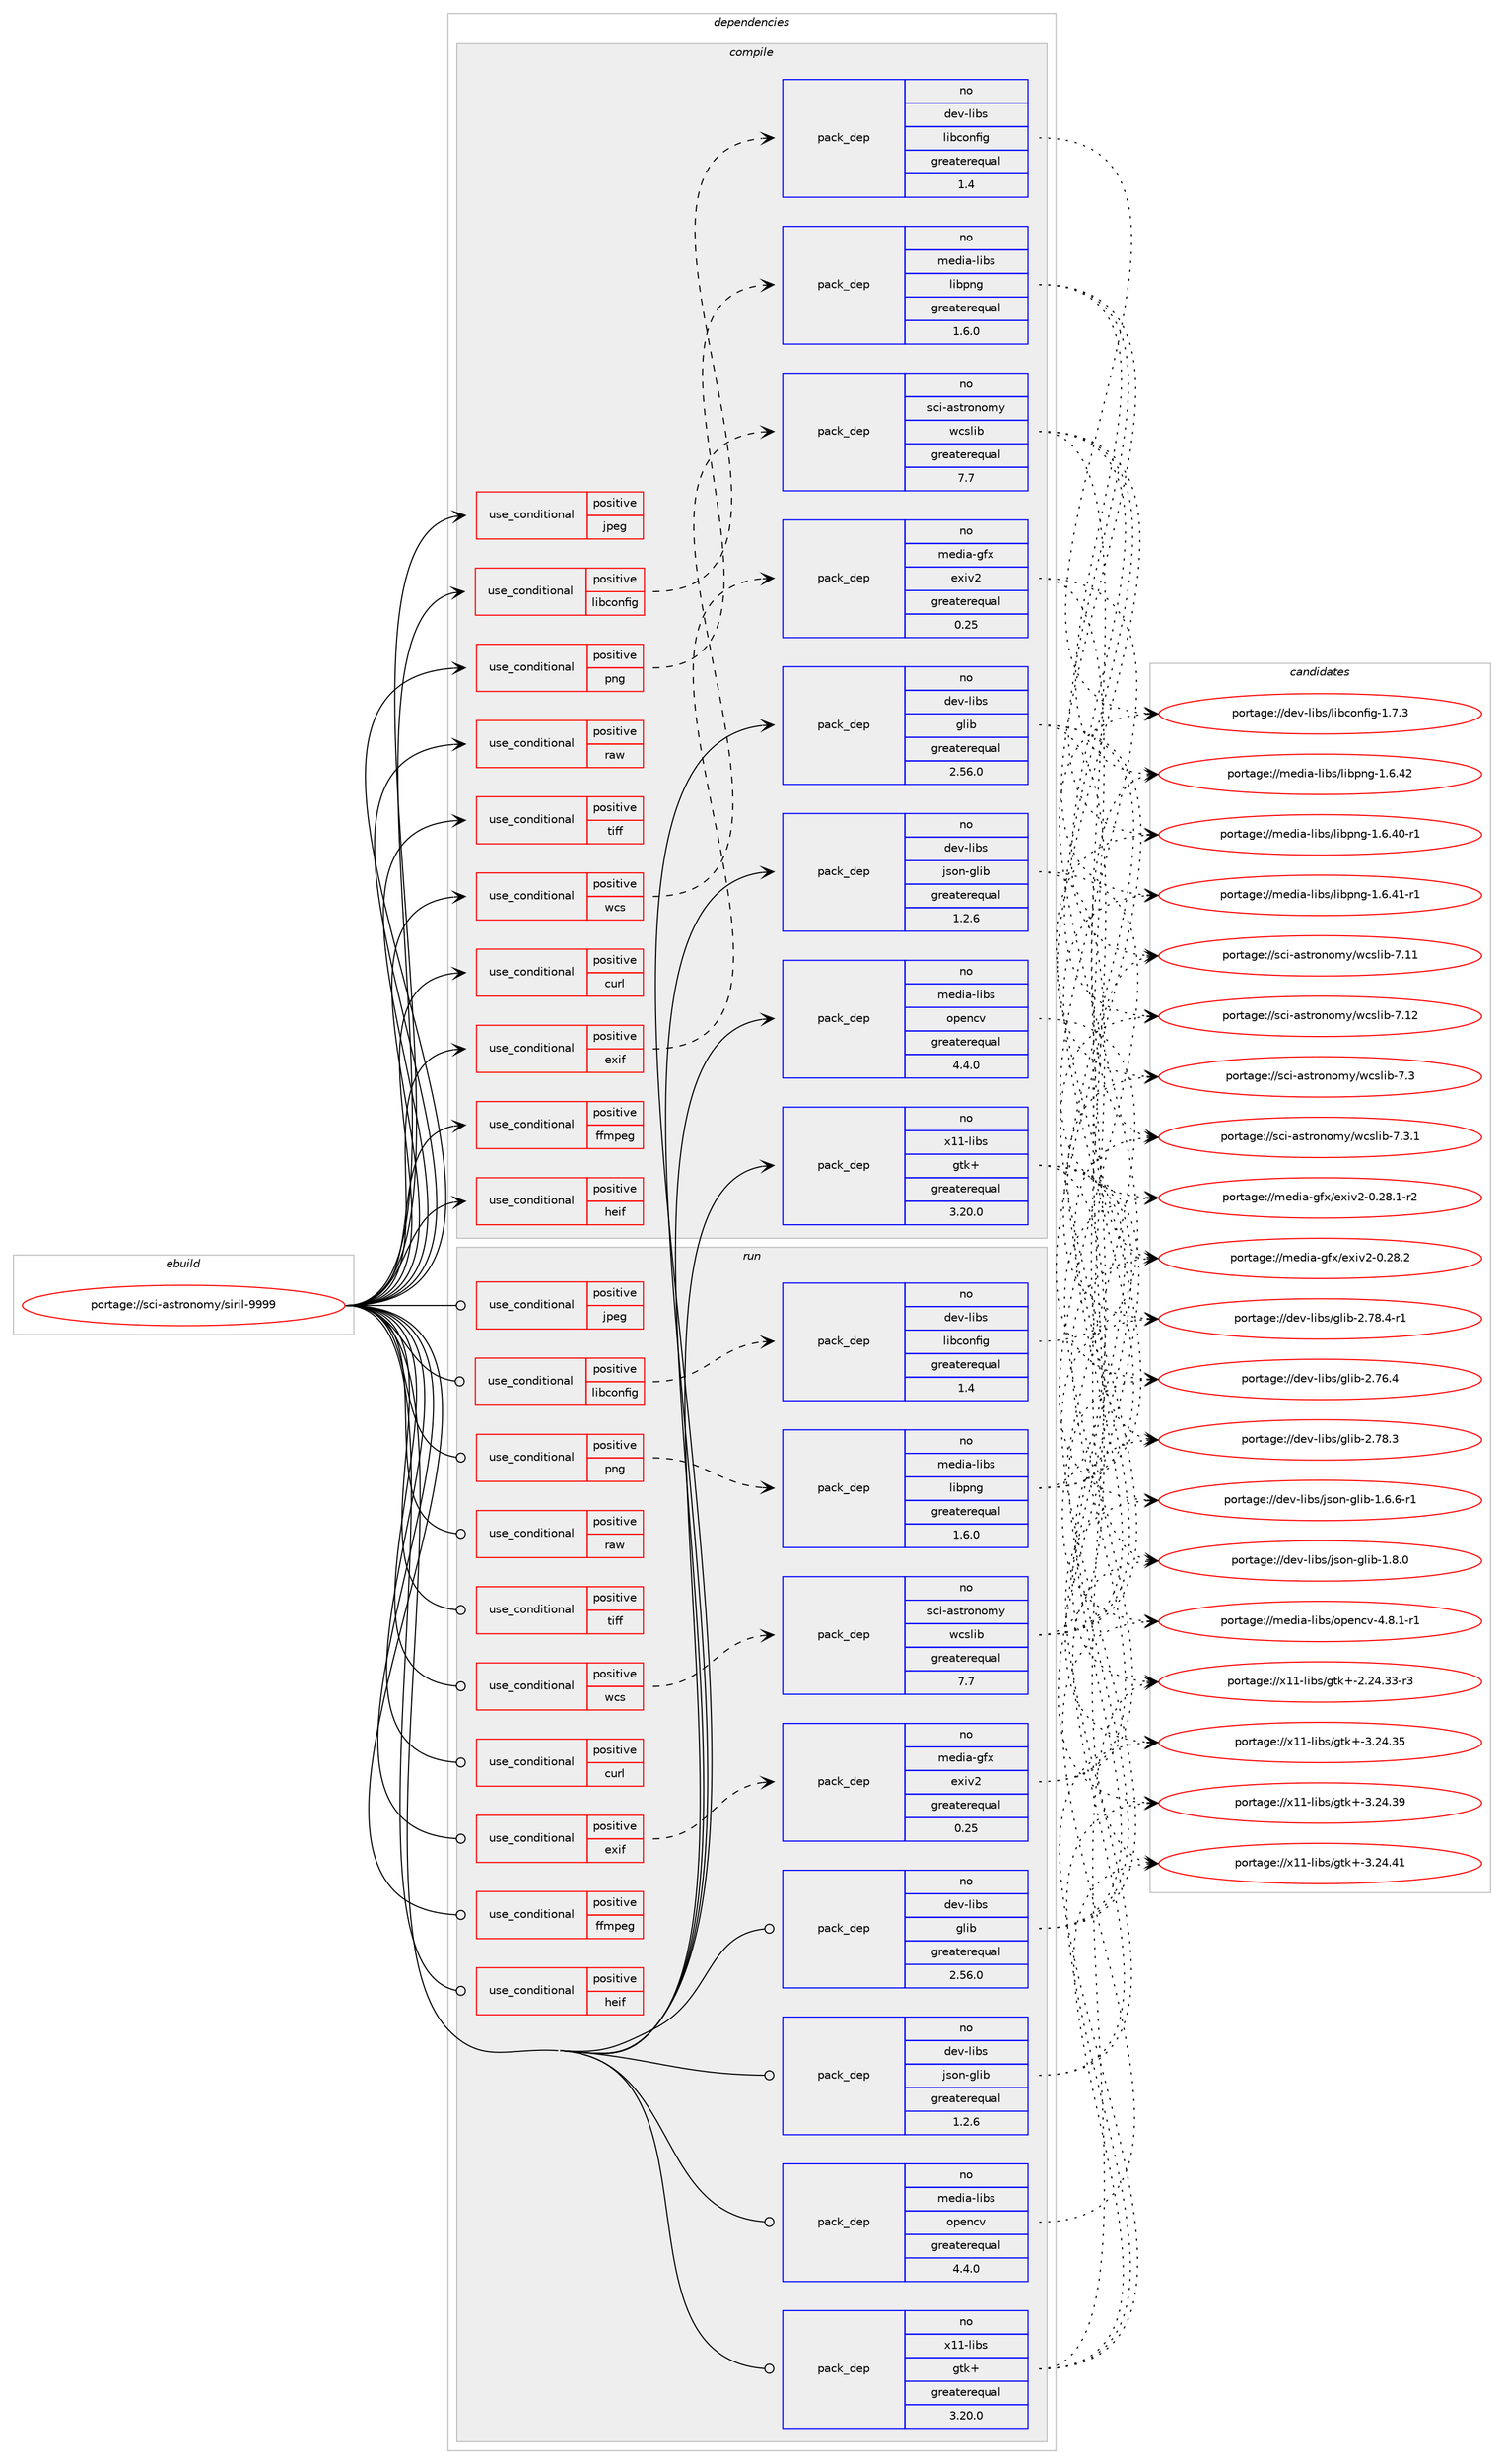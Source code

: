 digraph prolog {

# *************
# Graph options
# *************

newrank=true;
concentrate=true;
compound=true;
graph [rankdir=LR,fontname=Helvetica,fontsize=10,ranksep=1.5];#, ranksep=2.5, nodesep=0.2];
edge  [arrowhead=vee];
node  [fontname=Helvetica,fontsize=10];

# **********
# The ebuild
# **********

subgraph cluster_leftcol {
color=gray;
rank=same;
label=<<i>ebuild</i>>;
id [label="portage://sci-astronomy/siril-9999", color=red, width=4, href="../sci-astronomy/siril-9999.svg"];
}

# ****************
# The dependencies
# ****************

subgraph cluster_midcol {
color=gray;
label=<<i>dependencies</i>>;
subgraph cluster_compile {
fillcolor="#eeeeee";
style=filled;
label=<<i>compile</i>>;
subgraph cond8916 {
dependency13300 [label=<<TABLE BORDER="0" CELLBORDER="1" CELLSPACING="0" CELLPADDING="4"><TR><TD ROWSPAN="3" CELLPADDING="10">use_conditional</TD></TR><TR><TD>positive</TD></TR><TR><TD>curl</TD></TR></TABLE>>, shape=none, color=red];
# *** BEGIN UNKNOWN DEPENDENCY TYPE (TODO) ***
# dependency13300 -> package_dependency(portage://sci-astronomy/siril-9999,install,no,net-misc,curl,none,[,,],[],[])
# *** END UNKNOWN DEPENDENCY TYPE (TODO) ***

}
id:e -> dependency13300:w [weight=20,style="solid",arrowhead="vee"];
subgraph cond8917 {
dependency13301 [label=<<TABLE BORDER="0" CELLBORDER="1" CELLSPACING="0" CELLPADDING="4"><TR><TD ROWSPAN="3" CELLPADDING="10">use_conditional</TD></TR><TR><TD>positive</TD></TR><TR><TD>exif</TD></TR></TABLE>>, shape=none, color=red];
subgraph pack4255 {
dependency13302 [label=<<TABLE BORDER="0" CELLBORDER="1" CELLSPACING="0" CELLPADDING="4" WIDTH="220"><TR><TD ROWSPAN="6" CELLPADDING="30">pack_dep</TD></TR><TR><TD WIDTH="110">no</TD></TR><TR><TD>media-gfx</TD></TR><TR><TD>exiv2</TD></TR><TR><TD>greaterequal</TD></TR><TR><TD>0.25</TD></TR></TABLE>>, shape=none, color=blue];
}
dependency13301:e -> dependency13302:w [weight=20,style="dashed",arrowhead="vee"];
}
id:e -> dependency13301:w [weight=20,style="solid",arrowhead="vee"];
subgraph cond8918 {
dependency13303 [label=<<TABLE BORDER="0" CELLBORDER="1" CELLSPACING="0" CELLPADDING="4"><TR><TD ROWSPAN="3" CELLPADDING="10">use_conditional</TD></TR><TR><TD>positive</TD></TR><TR><TD>ffmpeg</TD></TR></TABLE>>, shape=none, color=red];
# *** BEGIN UNKNOWN DEPENDENCY TYPE (TODO) ***
# dependency13303 -> package_dependency(portage://sci-astronomy/siril-9999,install,no,media-video,ffmpeg,none,[,,],any_same_slot,[])
# *** END UNKNOWN DEPENDENCY TYPE (TODO) ***

}
id:e -> dependency13303:w [weight=20,style="solid",arrowhead="vee"];
subgraph cond8919 {
dependency13304 [label=<<TABLE BORDER="0" CELLBORDER="1" CELLSPACING="0" CELLPADDING="4"><TR><TD ROWSPAN="3" CELLPADDING="10">use_conditional</TD></TR><TR><TD>positive</TD></TR><TR><TD>heif</TD></TR></TABLE>>, shape=none, color=red];
# *** BEGIN UNKNOWN DEPENDENCY TYPE (TODO) ***
# dependency13304 -> package_dependency(portage://sci-astronomy/siril-9999,install,no,media-libs,libheif,none,[,,],any_same_slot,[])
# *** END UNKNOWN DEPENDENCY TYPE (TODO) ***

}
id:e -> dependency13304:w [weight=20,style="solid",arrowhead="vee"];
subgraph cond8920 {
dependency13305 [label=<<TABLE BORDER="0" CELLBORDER="1" CELLSPACING="0" CELLPADDING="4"><TR><TD ROWSPAN="3" CELLPADDING="10">use_conditional</TD></TR><TR><TD>positive</TD></TR><TR><TD>jpeg</TD></TR></TABLE>>, shape=none, color=red];
# *** BEGIN UNKNOWN DEPENDENCY TYPE (TODO) ***
# dependency13305 -> package_dependency(portage://sci-astronomy/siril-9999,install,no,media-libs,libjpeg-turbo,none,[,,],any_same_slot,[])
# *** END UNKNOWN DEPENDENCY TYPE (TODO) ***

}
id:e -> dependency13305:w [weight=20,style="solid",arrowhead="vee"];
subgraph cond8921 {
dependency13306 [label=<<TABLE BORDER="0" CELLBORDER="1" CELLSPACING="0" CELLPADDING="4"><TR><TD ROWSPAN="3" CELLPADDING="10">use_conditional</TD></TR><TR><TD>positive</TD></TR><TR><TD>libconfig</TD></TR></TABLE>>, shape=none, color=red];
subgraph pack4256 {
dependency13307 [label=<<TABLE BORDER="0" CELLBORDER="1" CELLSPACING="0" CELLPADDING="4" WIDTH="220"><TR><TD ROWSPAN="6" CELLPADDING="30">pack_dep</TD></TR><TR><TD WIDTH="110">no</TD></TR><TR><TD>dev-libs</TD></TR><TR><TD>libconfig</TD></TR><TR><TD>greaterequal</TD></TR><TR><TD>1.4</TD></TR></TABLE>>, shape=none, color=blue];
}
dependency13306:e -> dependency13307:w [weight=20,style="dashed",arrowhead="vee"];
}
id:e -> dependency13306:w [weight=20,style="solid",arrowhead="vee"];
subgraph cond8922 {
dependency13308 [label=<<TABLE BORDER="0" CELLBORDER="1" CELLSPACING="0" CELLPADDING="4"><TR><TD ROWSPAN="3" CELLPADDING="10">use_conditional</TD></TR><TR><TD>positive</TD></TR><TR><TD>png</TD></TR></TABLE>>, shape=none, color=red];
subgraph pack4257 {
dependency13309 [label=<<TABLE BORDER="0" CELLBORDER="1" CELLSPACING="0" CELLPADDING="4" WIDTH="220"><TR><TD ROWSPAN="6" CELLPADDING="30">pack_dep</TD></TR><TR><TD WIDTH="110">no</TD></TR><TR><TD>media-libs</TD></TR><TR><TD>libpng</TD></TR><TR><TD>greaterequal</TD></TR><TR><TD>1.6.0</TD></TR></TABLE>>, shape=none, color=blue];
}
dependency13308:e -> dependency13309:w [weight=20,style="dashed",arrowhead="vee"];
}
id:e -> dependency13308:w [weight=20,style="solid",arrowhead="vee"];
subgraph cond8923 {
dependency13310 [label=<<TABLE BORDER="0" CELLBORDER="1" CELLSPACING="0" CELLPADDING="4"><TR><TD ROWSPAN="3" CELLPADDING="10">use_conditional</TD></TR><TR><TD>positive</TD></TR><TR><TD>raw</TD></TR></TABLE>>, shape=none, color=red];
# *** BEGIN UNKNOWN DEPENDENCY TYPE (TODO) ***
# dependency13310 -> package_dependency(portage://sci-astronomy/siril-9999,install,no,media-libs,libraw,none,[,,],any_same_slot,[])
# *** END UNKNOWN DEPENDENCY TYPE (TODO) ***

}
id:e -> dependency13310:w [weight=20,style="solid",arrowhead="vee"];
subgraph cond8924 {
dependency13311 [label=<<TABLE BORDER="0" CELLBORDER="1" CELLSPACING="0" CELLPADDING="4"><TR><TD ROWSPAN="3" CELLPADDING="10">use_conditional</TD></TR><TR><TD>positive</TD></TR><TR><TD>tiff</TD></TR></TABLE>>, shape=none, color=red];
# *** BEGIN UNKNOWN DEPENDENCY TYPE (TODO) ***
# dependency13311 -> package_dependency(portage://sci-astronomy/siril-9999,install,no,media-libs,tiff,none,[,,],any_same_slot,[])
# *** END UNKNOWN DEPENDENCY TYPE (TODO) ***

}
id:e -> dependency13311:w [weight=20,style="solid",arrowhead="vee"];
subgraph cond8925 {
dependency13312 [label=<<TABLE BORDER="0" CELLBORDER="1" CELLSPACING="0" CELLPADDING="4"><TR><TD ROWSPAN="3" CELLPADDING="10">use_conditional</TD></TR><TR><TD>positive</TD></TR><TR><TD>wcs</TD></TR></TABLE>>, shape=none, color=red];
subgraph pack4258 {
dependency13313 [label=<<TABLE BORDER="0" CELLBORDER="1" CELLSPACING="0" CELLPADDING="4" WIDTH="220"><TR><TD ROWSPAN="6" CELLPADDING="30">pack_dep</TD></TR><TR><TD WIDTH="110">no</TD></TR><TR><TD>sci-astronomy</TD></TR><TR><TD>wcslib</TD></TR><TR><TD>greaterequal</TD></TR><TR><TD>7.7</TD></TR></TABLE>>, shape=none, color=blue];
}
dependency13312:e -> dependency13313:w [weight=20,style="dashed",arrowhead="vee"];
}
id:e -> dependency13312:w [weight=20,style="solid",arrowhead="vee"];
subgraph pack4259 {
dependency13314 [label=<<TABLE BORDER="0" CELLBORDER="1" CELLSPACING="0" CELLPADDING="4" WIDTH="220"><TR><TD ROWSPAN="6" CELLPADDING="30">pack_dep</TD></TR><TR><TD WIDTH="110">no</TD></TR><TR><TD>dev-libs</TD></TR><TR><TD>glib</TD></TR><TR><TD>greaterequal</TD></TR><TR><TD>2.56.0</TD></TR></TABLE>>, shape=none, color=blue];
}
id:e -> dependency13314:w [weight=20,style="solid",arrowhead="vee"];
subgraph pack4260 {
dependency13315 [label=<<TABLE BORDER="0" CELLBORDER="1" CELLSPACING="0" CELLPADDING="4" WIDTH="220"><TR><TD ROWSPAN="6" CELLPADDING="30">pack_dep</TD></TR><TR><TD WIDTH="110">no</TD></TR><TR><TD>dev-libs</TD></TR><TR><TD>json-glib</TD></TR><TR><TD>greaterequal</TD></TR><TR><TD>1.2.6</TD></TR></TABLE>>, shape=none, color=blue];
}
id:e -> dependency13315:w [weight=20,style="solid",arrowhead="vee"];
# *** BEGIN UNKNOWN DEPENDENCY TYPE (TODO) ***
# id -> package_dependency(portage://sci-astronomy/siril-9999,install,no,media-libs,librtprocess,none,[,,],[],[])
# *** END UNKNOWN DEPENDENCY TYPE (TODO) ***

subgraph pack4261 {
dependency13316 [label=<<TABLE BORDER="0" CELLBORDER="1" CELLSPACING="0" CELLPADDING="4" WIDTH="220"><TR><TD ROWSPAN="6" CELLPADDING="30">pack_dep</TD></TR><TR><TD WIDTH="110">no</TD></TR><TR><TD>media-libs</TD></TR><TR><TD>opencv</TD></TR><TR><TD>greaterequal</TD></TR><TR><TD>4.4.0</TD></TR></TABLE>>, shape=none, color=blue];
}
id:e -> dependency13316:w [weight=20,style="solid",arrowhead="vee"];
# *** BEGIN UNKNOWN DEPENDENCY TYPE (TODO) ***
# id -> package_dependency(portage://sci-astronomy/siril-9999,install,no,sci-libs,cfitsio,none,[,,],any_same_slot,[])
# *** END UNKNOWN DEPENDENCY TYPE (TODO) ***

# *** BEGIN UNKNOWN DEPENDENCY TYPE (TODO) ***
# id -> package_dependency(portage://sci-astronomy/siril-9999,install,no,sci-libs,fftw,none,[,,],[slot(3.0),equal],[])
# *** END UNKNOWN DEPENDENCY TYPE (TODO) ***

# *** BEGIN UNKNOWN DEPENDENCY TYPE (TODO) ***
# id -> package_dependency(portage://sci-astronomy/siril-9999,install,no,sci-libs,gsl,none,[,,],any_same_slot,[])
# *** END UNKNOWN DEPENDENCY TYPE (TODO) ***

# *** BEGIN UNKNOWN DEPENDENCY TYPE (TODO) ***
# id -> package_dependency(portage://sci-astronomy/siril-9999,install,no,x11-libs,cairo,none,[,,],[],[])
# *** END UNKNOWN DEPENDENCY TYPE (TODO) ***

# *** BEGIN UNKNOWN DEPENDENCY TYPE (TODO) ***
# id -> package_dependency(portage://sci-astronomy/siril-9999,install,no,x11-libs,gdk-pixbuf,none,[,,],[slot(2)],[])
# *** END UNKNOWN DEPENDENCY TYPE (TODO) ***

subgraph pack4262 {
dependency13317 [label=<<TABLE BORDER="0" CELLBORDER="1" CELLSPACING="0" CELLPADDING="4" WIDTH="220"><TR><TD ROWSPAN="6" CELLPADDING="30">pack_dep</TD></TR><TR><TD WIDTH="110">no</TD></TR><TR><TD>x11-libs</TD></TR><TR><TD>gtk+</TD></TR><TR><TD>greaterequal</TD></TR><TR><TD>3.20.0</TD></TR></TABLE>>, shape=none, color=blue];
}
id:e -> dependency13317:w [weight=20,style="solid",arrowhead="vee"];
# *** BEGIN UNKNOWN DEPENDENCY TYPE (TODO) ***
# id -> package_dependency(portage://sci-astronomy/siril-9999,install,no,x11-libs,pango,none,[,,],[],[])
# *** END UNKNOWN DEPENDENCY TYPE (TODO) ***

}
subgraph cluster_compileandrun {
fillcolor="#eeeeee";
style=filled;
label=<<i>compile and run</i>>;
}
subgraph cluster_run {
fillcolor="#eeeeee";
style=filled;
label=<<i>run</i>>;
subgraph cond8926 {
dependency13318 [label=<<TABLE BORDER="0" CELLBORDER="1" CELLSPACING="0" CELLPADDING="4"><TR><TD ROWSPAN="3" CELLPADDING="10">use_conditional</TD></TR><TR><TD>positive</TD></TR><TR><TD>curl</TD></TR></TABLE>>, shape=none, color=red];
# *** BEGIN UNKNOWN DEPENDENCY TYPE (TODO) ***
# dependency13318 -> package_dependency(portage://sci-astronomy/siril-9999,run,no,net-misc,curl,none,[,,],[],[])
# *** END UNKNOWN DEPENDENCY TYPE (TODO) ***

}
id:e -> dependency13318:w [weight=20,style="solid",arrowhead="odot"];
subgraph cond8927 {
dependency13319 [label=<<TABLE BORDER="0" CELLBORDER="1" CELLSPACING="0" CELLPADDING="4"><TR><TD ROWSPAN="3" CELLPADDING="10">use_conditional</TD></TR><TR><TD>positive</TD></TR><TR><TD>exif</TD></TR></TABLE>>, shape=none, color=red];
subgraph pack4263 {
dependency13320 [label=<<TABLE BORDER="0" CELLBORDER="1" CELLSPACING="0" CELLPADDING="4" WIDTH="220"><TR><TD ROWSPAN="6" CELLPADDING="30">pack_dep</TD></TR><TR><TD WIDTH="110">no</TD></TR><TR><TD>media-gfx</TD></TR><TR><TD>exiv2</TD></TR><TR><TD>greaterequal</TD></TR><TR><TD>0.25</TD></TR></TABLE>>, shape=none, color=blue];
}
dependency13319:e -> dependency13320:w [weight=20,style="dashed",arrowhead="vee"];
}
id:e -> dependency13319:w [weight=20,style="solid",arrowhead="odot"];
subgraph cond8928 {
dependency13321 [label=<<TABLE BORDER="0" CELLBORDER="1" CELLSPACING="0" CELLPADDING="4"><TR><TD ROWSPAN="3" CELLPADDING="10">use_conditional</TD></TR><TR><TD>positive</TD></TR><TR><TD>ffmpeg</TD></TR></TABLE>>, shape=none, color=red];
# *** BEGIN UNKNOWN DEPENDENCY TYPE (TODO) ***
# dependency13321 -> package_dependency(portage://sci-astronomy/siril-9999,run,no,media-video,ffmpeg,none,[,,],any_same_slot,[])
# *** END UNKNOWN DEPENDENCY TYPE (TODO) ***

}
id:e -> dependency13321:w [weight=20,style="solid",arrowhead="odot"];
subgraph cond8929 {
dependency13322 [label=<<TABLE BORDER="0" CELLBORDER="1" CELLSPACING="0" CELLPADDING="4"><TR><TD ROWSPAN="3" CELLPADDING="10">use_conditional</TD></TR><TR><TD>positive</TD></TR><TR><TD>heif</TD></TR></TABLE>>, shape=none, color=red];
# *** BEGIN UNKNOWN DEPENDENCY TYPE (TODO) ***
# dependency13322 -> package_dependency(portage://sci-astronomy/siril-9999,run,no,media-libs,libheif,none,[,,],any_same_slot,[])
# *** END UNKNOWN DEPENDENCY TYPE (TODO) ***

}
id:e -> dependency13322:w [weight=20,style="solid",arrowhead="odot"];
subgraph cond8930 {
dependency13323 [label=<<TABLE BORDER="0" CELLBORDER="1" CELLSPACING="0" CELLPADDING="4"><TR><TD ROWSPAN="3" CELLPADDING="10">use_conditional</TD></TR><TR><TD>positive</TD></TR><TR><TD>jpeg</TD></TR></TABLE>>, shape=none, color=red];
# *** BEGIN UNKNOWN DEPENDENCY TYPE (TODO) ***
# dependency13323 -> package_dependency(portage://sci-astronomy/siril-9999,run,no,media-libs,libjpeg-turbo,none,[,,],any_same_slot,[])
# *** END UNKNOWN DEPENDENCY TYPE (TODO) ***

}
id:e -> dependency13323:w [weight=20,style="solid",arrowhead="odot"];
subgraph cond8931 {
dependency13324 [label=<<TABLE BORDER="0" CELLBORDER="1" CELLSPACING="0" CELLPADDING="4"><TR><TD ROWSPAN="3" CELLPADDING="10">use_conditional</TD></TR><TR><TD>positive</TD></TR><TR><TD>libconfig</TD></TR></TABLE>>, shape=none, color=red];
subgraph pack4264 {
dependency13325 [label=<<TABLE BORDER="0" CELLBORDER="1" CELLSPACING="0" CELLPADDING="4" WIDTH="220"><TR><TD ROWSPAN="6" CELLPADDING="30">pack_dep</TD></TR><TR><TD WIDTH="110">no</TD></TR><TR><TD>dev-libs</TD></TR><TR><TD>libconfig</TD></TR><TR><TD>greaterequal</TD></TR><TR><TD>1.4</TD></TR></TABLE>>, shape=none, color=blue];
}
dependency13324:e -> dependency13325:w [weight=20,style="dashed",arrowhead="vee"];
}
id:e -> dependency13324:w [weight=20,style="solid",arrowhead="odot"];
subgraph cond8932 {
dependency13326 [label=<<TABLE BORDER="0" CELLBORDER="1" CELLSPACING="0" CELLPADDING="4"><TR><TD ROWSPAN="3" CELLPADDING="10">use_conditional</TD></TR><TR><TD>positive</TD></TR><TR><TD>png</TD></TR></TABLE>>, shape=none, color=red];
subgraph pack4265 {
dependency13327 [label=<<TABLE BORDER="0" CELLBORDER="1" CELLSPACING="0" CELLPADDING="4" WIDTH="220"><TR><TD ROWSPAN="6" CELLPADDING="30">pack_dep</TD></TR><TR><TD WIDTH="110">no</TD></TR><TR><TD>media-libs</TD></TR><TR><TD>libpng</TD></TR><TR><TD>greaterequal</TD></TR><TR><TD>1.6.0</TD></TR></TABLE>>, shape=none, color=blue];
}
dependency13326:e -> dependency13327:w [weight=20,style="dashed",arrowhead="vee"];
}
id:e -> dependency13326:w [weight=20,style="solid",arrowhead="odot"];
subgraph cond8933 {
dependency13328 [label=<<TABLE BORDER="0" CELLBORDER="1" CELLSPACING="0" CELLPADDING="4"><TR><TD ROWSPAN="3" CELLPADDING="10">use_conditional</TD></TR><TR><TD>positive</TD></TR><TR><TD>raw</TD></TR></TABLE>>, shape=none, color=red];
# *** BEGIN UNKNOWN DEPENDENCY TYPE (TODO) ***
# dependency13328 -> package_dependency(portage://sci-astronomy/siril-9999,run,no,media-libs,libraw,none,[,,],any_same_slot,[])
# *** END UNKNOWN DEPENDENCY TYPE (TODO) ***

}
id:e -> dependency13328:w [weight=20,style="solid",arrowhead="odot"];
subgraph cond8934 {
dependency13329 [label=<<TABLE BORDER="0" CELLBORDER="1" CELLSPACING="0" CELLPADDING="4"><TR><TD ROWSPAN="3" CELLPADDING="10">use_conditional</TD></TR><TR><TD>positive</TD></TR><TR><TD>tiff</TD></TR></TABLE>>, shape=none, color=red];
# *** BEGIN UNKNOWN DEPENDENCY TYPE (TODO) ***
# dependency13329 -> package_dependency(portage://sci-astronomy/siril-9999,run,no,media-libs,tiff,none,[,,],any_same_slot,[])
# *** END UNKNOWN DEPENDENCY TYPE (TODO) ***

}
id:e -> dependency13329:w [weight=20,style="solid",arrowhead="odot"];
subgraph cond8935 {
dependency13330 [label=<<TABLE BORDER="0" CELLBORDER="1" CELLSPACING="0" CELLPADDING="4"><TR><TD ROWSPAN="3" CELLPADDING="10">use_conditional</TD></TR><TR><TD>positive</TD></TR><TR><TD>wcs</TD></TR></TABLE>>, shape=none, color=red];
subgraph pack4266 {
dependency13331 [label=<<TABLE BORDER="0" CELLBORDER="1" CELLSPACING="0" CELLPADDING="4" WIDTH="220"><TR><TD ROWSPAN="6" CELLPADDING="30">pack_dep</TD></TR><TR><TD WIDTH="110">no</TD></TR><TR><TD>sci-astronomy</TD></TR><TR><TD>wcslib</TD></TR><TR><TD>greaterequal</TD></TR><TR><TD>7.7</TD></TR></TABLE>>, shape=none, color=blue];
}
dependency13330:e -> dependency13331:w [weight=20,style="dashed",arrowhead="vee"];
}
id:e -> dependency13330:w [weight=20,style="solid",arrowhead="odot"];
subgraph pack4267 {
dependency13332 [label=<<TABLE BORDER="0" CELLBORDER="1" CELLSPACING="0" CELLPADDING="4" WIDTH="220"><TR><TD ROWSPAN="6" CELLPADDING="30">pack_dep</TD></TR><TR><TD WIDTH="110">no</TD></TR><TR><TD>dev-libs</TD></TR><TR><TD>glib</TD></TR><TR><TD>greaterequal</TD></TR><TR><TD>2.56.0</TD></TR></TABLE>>, shape=none, color=blue];
}
id:e -> dependency13332:w [weight=20,style="solid",arrowhead="odot"];
subgraph pack4268 {
dependency13333 [label=<<TABLE BORDER="0" CELLBORDER="1" CELLSPACING="0" CELLPADDING="4" WIDTH="220"><TR><TD ROWSPAN="6" CELLPADDING="30">pack_dep</TD></TR><TR><TD WIDTH="110">no</TD></TR><TR><TD>dev-libs</TD></TR><TR><TD>json-glib</TD></TR><TR><TD>greaterequal</TD></TR><TR><TD>1.2.6</TD></TR></TABLE>>, shape=none, color=blue];
}
id:e -> dependency13333:w [weight=20,style="solid",arrowhead="odot"];
# *** BEGIN UNKNOWN DEPENDENCY TYPE (TODO) ***
# id -> package_dependency(portage://sci-astronomy/siril-9999,run,no,media-libs,librtprocess,none,[,,],[],[])
# *** END UNKNOWN DEPENDENCY TYPE (TODO) ***

subgraph pack4269 {
dependency13334 [label=<<TABLE BORDER="0" CELLBORDER="1" CELLSPACING="0" CELLPADDING="4" WIDTH="220"><TR><TD ROWSPAN="6" CELLPADDING="30">pack_dep</TD></TR><TR><TD WIDTH="110">no</TD></TR><TR><TD>media-libs</TD></TR><TR><TD>opencv</TD></TR><TR><TD>greaterequal</TD></TR><TR><TD>4.4.0</TD></TR></TABLE>>, shape=none, color=blue];
}
id:e -> dependency13334:w [weight=20,style="solid",arrowhead="odot"];
# *** BEGIN UNKNOWN DEPENDENCY TYPE (TODO) ***
# id -> package_dependency(portage://sci-astronomy/siril-9999,run,no,sci-libs,cfitsio,none,[,,],any_same_slot,[])
# *** END UNKNOWN DEPENDENCY TYPE (TODO) ***

# *** BEGIN UNKNOWN DEPENDENCY TYPE (TODO) ***
# id -> package_dependency(portage://sci-astronomy/siril-9999,run,no,sci-libs,fftw,none,[,,],[slot(3.0),equal],[])
# *** END UNKNOWN DEPENDENCY TYPE (TODO) ***

# *** BEGIN UNKNOWN DEPENDENCY TYPE (TODO) ***
# id -> package_dependency(portage://sci-astronomy/siril-9999,run,no,sci-libs,gsl,none,[,,],any_same_slot,[])
# *** END UNKNOWN DEPENDENCY TYPE (TODO) ***

# *** BEGIN UNKNOWN DEPENDENCY TYPE (TODO) ***
# id -> package_dependency(portage://sci-astronomy/siril-9999,run,no,x11-libs,cairo,none,[,,],[],[])
# *** END UNKNOWN DEPENDENCY TYPE (TODO) ***

# *** BEGIN UNKNOWN DEPENDENCY TYPE (TODO) ***
# id -> package_dependency(portage://sci-astronomy/siril-9999,run,no,x11-libs,gdk-pixbuf,none,[,,],[slot(2)],[])
# *** END UNKNOWN DEPENDENCY TYPE (TODO) ***

subgraph pack4270 {
dependency13335 [label=<<TABLE BORDER="0" CELLBORDER="1" CELLSPACING="0" CELLPADDING="4" WIDTH="220"><TR><TD ROWSPAN="6" CELLPADDING="30">pack_dep</TD></TR><TR><TD WIDTH="110">no</TD></TR><TR><TD>x11-libs</TD></TR><TR><TD>gtk+</TD></TR><TR><TD>greaterequal</TD></TR><TR><TD>3.20.0</TD></TR></TABLE>>, shape=none, color=blue];
}
id:e -> dependency13335:w [weight=20,style="solid",arrowhead="odot"];
# *** BEGIN UNKNOWN DEPENDENCY TYPE (TODO) ***
# id -> package_dependency(portage://sci-astronomy/siril-9999,run,no,x11-libs,pango,none,[,,],[],[])
# *** END UNKNOWN DEPENDENCY TYPE (TODO) ***

}
}

# **************
# The candidates
# **************

subgraph cluster_choices {
rank=same;
color=gray;
label=<<i>candidates</i>>;

subgraph choice4255 {
color=black;
nodesep=1;
choice10910110010597451031021204710112010511850454846505646494511450 [label="portage://media-gfx/exiv2-0.28.1-r2", color=red, width=4,href="../media-gfx/exiv2-0.28.1-r2.svg"];
choice1091011001059745103102120471011201051185045484650564650 [label="portage://media-gfx/exiv2-0.28.2", color=red, width=4,href="../media-gfx/exiv2-0.28.2.svg"];
dependency13302:e -> choice10910110010597451031021204710112010511850454846505646494511450:w [style=dotted,weight="100"];
dependency13302:e -> choice1091011001059745103102120471011201051185045484650564650:w [style=dotted,weight="100"];
}
subgraph choice4256 {
color=black;
nodesep=1;
choice1001011184510810598115471081059899111110102105103454946554651 [label="portage://dev-libs/libconfig-1.7.3", color=red, width=4,href="../dev-libs/libconfig-1.7.3.svg"];
dependency13307:e -> choice1001011184510810598115471081059899111110102105103454946554651:w [style=dotted,weight="100"];
}
subgraph choice4257 {
color=black;
nodesep=1;
choice1091011001059745108105981154710810598112110103454946544652484511449 [label="portage://media-libs/libpng-1.6.40-r1", color=red, width=4,href="../media-libs/libpng-1.6.40-r1.svg"];
choice1091011001059745108105981154710810598112110103454946544652494511449 [label="portage://media-libs/libpng-1.6.41-r1", color=red, width=4,href="../media-libs/libpng-1.6.41-r1.svg"];
choice109101100105974510810598115471081059811211010345494654465250 [label="portage://media-libs/libpng-1.6.42", color=red, width=4,href="../media-libs/libpng-1.6.42.svg"];
dependency13309:e -> choice1091011001059745108105981154710810598112110103454946544652484511449:w [style=dotted,weight="100"];
dependency13309:e -> choice1091011001059745108105981154710810598112110103454946544652494511449:w [style=dotted,weight="100"];
dependency13309:e -> choice109101100105974510810598115471081059811211010345494654465250:w [style=dotted,weight="100"];
}
subgraph choice4258 {
color=black;
nodesep=1;
choice1159910545971151161141111101111091214711999115108105984555464949 [label="portage://sci-astronomy/wcslib-7.11", color=red, width=4,href="../sci-astronomy/wcslib-7.11.svg"];
choice1159910545971151161141111101111091214711999115108105984555464950 [label="portage://sci-astronomy/wcslib-7.12", color=red, width=4,href="../sci-astronomy/wcslib-7.12.svg"];
choice11599105459711511611411111011110912147119991151081059845554651 [label="portage://sci-astronomy/wcslib-7.3", color=red, width=4,href="../sci-astronomy/wcslib-7.3.svg"];
choice115991054597115116114111110111109121471199911510810598455546514649 [label="portage://sci-astronomy/wcslib-7.3.1", color=red, width=4,href="../sci-astronomy/wcslib-7.3.1.svg"];
dependency13313:e -> choice1159910545971151161141111101111091214711999115108105984555464949:w [style=dotted,weight="100"];
dependency13313:e -> choice1159910545971151161141111101111091214711999115108105984555464950:w [style=dotted,weight="100"];
dependency13313:e -> choice11599105459711511611411111011110912147119991151081059845554651:w [style=dotted,weight="100"];
dependency13313:e -> choice115991054597115116114111110111109121471199911510810598455546514649:w [style=dotted,weight="100"];
}
subgraph choice4259 {
color=black;
nodesep=1;
choice1001011184510810598115471031081059845504655544652 [label="portage://dev-libs/glib-2.76.4", color=red, width=4,href="../dev-libs/glib-2.76.4.svg"];
choice1001011184510810598115471031081059845504655564651 [label="portage://dev-libs/glib-2.78.3", color=red, width=4,href="../dev-libs/glib-2.78.3.svg"];
choice10010111845108105981154710310810598455046555646524511449 [label="portage://dev-libs/glib-2.78.4-r1", color=red, width=4,href="../dev-libs/glib-2.78.4-r1.svg"];
dependency13314:e -> choice1001011184510810598115471031081059845504655544652:w [style=dotted,weight="100"];
dependency13314:e -> choice1001011184510810598115471031081059845504655564651:w [style=dotted,weight="100"];
dependency13314:e -> choice10010111845108105981154710310810598455046555646524511449:w [style=dotted,weight="100"];
}
subgraph choice4260 {
color=black;
nodesep=1;
choice10010111845108105981154710611511111045103108105984549465446544511449 [label="portage://dev-libs/json-glib-1.6.6-r1", color=red, width=4,href="../dev-libs/json-glib-1.6.6-r1.svg"];
choice1001011184510810598115471061151111104510310810598454946564648 [label="portage://dev-libs/json-glib-1.8.0", color=red, width=4,href="../dev-libs/json-glib-1.8.0.svg"];
dependency13315:e -> choice10010111845108105981154710611511111045103108105984549465446544511449:w [style=dotted,weight="100"];
dependency13315:e -> choice1001011184510810598115471061151111104510310810598454946564648:w [style=dotted,weight="100"];
}
subgraph choice4261 {
color=black;
nodesep=1;
choice10910110010597451081059811547111112101110991184552465646494511449 [label="portage://media-libs/opencv-4.8.1-r1", color=red, width=4,href="../media-libs/opencv-4.8.1-r1.svg"];
dependency13316:e -> choice10910110010597451081059811547111112101110991184552465646494511449:w [style=dotted,weight="100"];
}
subgraph choice4262 {
color=black;
nodesep=1;
choice12049494510810598115471031161074345504650524651514511451 [label="portage://x11-libs/gtk+-2.24.33-r3", color=red, width=4,href="../x11-libs/gtk+-2.24.33-r3.svg"];
choice1204949451081059811547103116107434551465052465153 [label="portage://x11-libs/gtk+-3.24.35", color=red, width=4,href="../x11-libs/gtk+-3.24.35.svg"];
choice1204949451081059811547103116107434551465052465157 [label="portage://x11-libs/gtk+-3.24.39", color=red, width=4,href="../x11-libs/gtk+-3.24.39.svg"];
choice1204949451081059811547103116107434551465052465249 [label="portage://x11-libs/gtk+-3.24.41", color=red, width=4,href="../x11-libs/gtk+-3.24.41.svg"];
dependency13317:e -> choice12049494510810598115471031161074345504650524651514511451:w [style=dotted,weight="100"];
dependency13317:e -> choice1204949451081059811547103116107434551465052465153:w [style=dotted,weight="100"];
dependency13317:e -> choice1204949451081059811547103116107434551465052465157:w [style=dotted,weight="100"];
dependency13317:e -> choice1204949451081059811547103116107434551465052465249:w [style=dotted,weight="100"];
}
subgraph choice4263 {
color=black;
nodesep=1;
choice10910110010597451031021204710112010511850454846505646494511450 [label="portage://media-gfx/exiv2-0.28.1-r2", color=red, width=4,href="../media-gfx/exiv2-0.28.1-r2.svg"];
choice1091011001059745103102120471011201051185045484650564650 [label="portage://media-gfx/exiv2-0.28.2", color=red, width=4,href="../media-gfx/exiv2-0.28.2.svg"];
dependency13320:e -> choice10910110010597451031021204710112010511850454846505646494511450:w [style=dotted,weight="100"];
dependency13320:e -> choice1091011001059745103102120471011201051185045484650564650:w [style=dotted,weight="100"];
}
subgraph choice4264 {
color=black;
nodesep=1;
choice1001011184510810598115471081059899111110102105103454946554651 [label="portage://dev-libs/libconfig-1.7.3", color=red, width=4,href="../dev-libs/libconfig-1.7.3.svg"];
dependency13325:e -> choice1001011184510810598115471081059899111110102105103454946554651:w [style=dotted,weight="100"];
}
subgraph choice4265 {
color=black;
nodesep=1;
choice1091011001059745108105981154710810598112110103454946544652484511449 [label="portage://media-libs/libpng-1.6.40-r1", color=red, width=4,href="../media-libs/libpng-1.6.40-r1.svg"];
choice1091011001059745108105981154710810598112110103454946544652494511449 [label="portage://media-libs/libpng-1.6.41-r1", color=red, width=4,href="../media-libs/libpng-1.6.41-r1.svg"];
choice109101100105974510810598115471081059811211010345494654465250 [label="portage://media-libs/libpng-1.6.42", color=red, width=4,href="../media-libs/libpng-1.6.42.svg"];
dependency13327:e -> choice1091011001059745108105981154710810598112110103454946544652484511449:w [style=dotted,weight="100"];
dependency13327:e -> choice1091011001059745108105981154710810598112110103454946544652494511449:w [style=dotted,weight="100"];
dependency13327:e -> choice109101100105974510810598115471081059811211010345494654465250:w [style=dotted,weight="100"];
}
subgraph choice4266 {
color=black;
nodesep=1;
choice1159910545971151161141111101111091214711999115108105984555464949 [label="portage://sci-astronomy/wcslib-7.11", color=red, width=4,href="../sci-astronomy/wcslib-7.11.svg"];
choice1159910545971151161141111101111091214711999115108105984555464950 [label="portage://sci-astronomy/wcslib-7.12", color=red, width=4,href="../sci-astronomy/wcslib-7.12.svg"];
choice11599105459711511611411111011110912147119991151081059845554651 [label="portage://sci-astronomy/wcslib-7.3", color=red, width=4,href="../sci-astronomy/wcslib-7.3.svg"];
choice115991054597115116114111110111109121471199911510810598455546514649 [label="portage://sci-astronomy/wcslib-7.3.1", color=red, width=4,href="../sci-astronomy/wcslib-7.3.1.svg"];
dependency13331:e -> choice1159910545971151161141111101111091214711999115108105984555464949:w [style=dotted,weight="100"];
dependency13331:e -> choice1159910545971151161141111101111091214711999115108105984555464950:w [style=dotted,weight="100"];
dependency13331:e -> choice11599105459711511611411111011110912147119991151081059845554651:w [style=dotted,weight="100"];
dependency13331:e -> choice115991054597115116114111110111109121471199911510810598455546514649:w [style=dotted,weight="100"];
}
subgraph choice4267 {
color=black;
nodesep=1;
choice1001011184510810598115471031081059845504655544652 [label="portage://dev-libs/glib-2.76.4", color=red, width=4,href="../dev-libs/glib-2.76.4.svg"];
choice1001011184510810598115471031081059845504655564651 [label="portage://dev-libs/glib-2.78.3", color=red, width=4,href="../dev-libs/glib-2.78.3.svg"];
choice10010111845108105981154710310810598455046555646524511449 [label="portage://dev-libs/glib-2.78.4-r1", color=red, width=4,href="../dev-libs/glib-2.78.4-r1.svg"];
dependency13332:e -> choice1001011184510810598115471031081059845504655544652:w [style=dotted,weight="100"];
dependency13332:e -> choice1001011184510810598115471031081059845504655564651:w [style=dotted,weight="100"];
dependency13332:e -> choice10010111845108105981154710310810598455046555646524511449:w [style=dotted,weight="100"];
}
subgraph choice4268 {
color=black;
nodesep=1;
choice10010111845108105981154710611511111045103108105984549465446544511449 [label="portage://dev-libs/json-glib-1.6.6-r1", color=red, width=4,href="../dev-libs/json-glib-1.6.6-r1.svg"];
choice1001011184510810598115471061151111104510310810598454946564648 [label="portage://dev-libs/json-glib-1.8.0", color=red, width=4,href="../dev-libs/json-glib-1.8.0.svg"];
dependency13333:e -> choice10010111845108105981154710611511111045103108105984549465446544511449:w [style=dotted,weight="100"];
dependency13333:e -> choice1001011184510810598115471061151111104510310810598454946564648:w [style=dotted,weight="100"];
}
subgraph choice4269 {
color=black;
nodesep=1;
choice10910110010597451081059811547111112101110991184552465646494511449 [label="portage://media-libs/opencv-4.8.1-r1", color=red, width=4,href="../media-libs/opencv-4.8.1-r1.svg"];
dependency13334:e -> choice10910110010597451081059811547111112101110991184552465646494511449:w [style=dotted,weight="100"];
}
subgraph choice4270 {
color=black;
nodesep=1;
choice12049494510810598115471031161074345504650524651514511451 [label="portage://x11-libs/gtk+-2.24.33-r3", color=red, width=4,href="../x11-libs/gtk+-2.24.33-r3.svg"];
choice1204949451081059811547103116107434551465052465153 [label="portage://x11-libs/gtk+-3.24.35", color=red, width=4,href="../x11-libs/gtk+-3.24.35.svg"];
choice1204949451081059811547103116107434551465052465157 [label="portage://x11-libs/gtk+-3.24.39", color=red, width=4,href="../x11-libs/gtk+-3.24.39.svg"];
choice1204949451081059811547103116107434551465052465249 [label="portage://x11-libs/gtk+-3.24.41", color=red, width=4,href="../x11-libs/gtk+-3.24.41.svg"];
dependency13335:e -> choice12049494510810598115471031161074345504650524651514511451:w [style=dotted,weight="100"];
dependency13335:e -> choice1204949451081059811547103116107434551465052465153:w [style=dotted,weight="100"];
dependency13335:e -> choice1204949451081059811547103116107434551465052465157:w [style=dotted,weight="100"];
dependency13335:e -> choice1204949451081059811547103116107434551465052465249:w [style=dotted,weight="100"];
}
}

}
